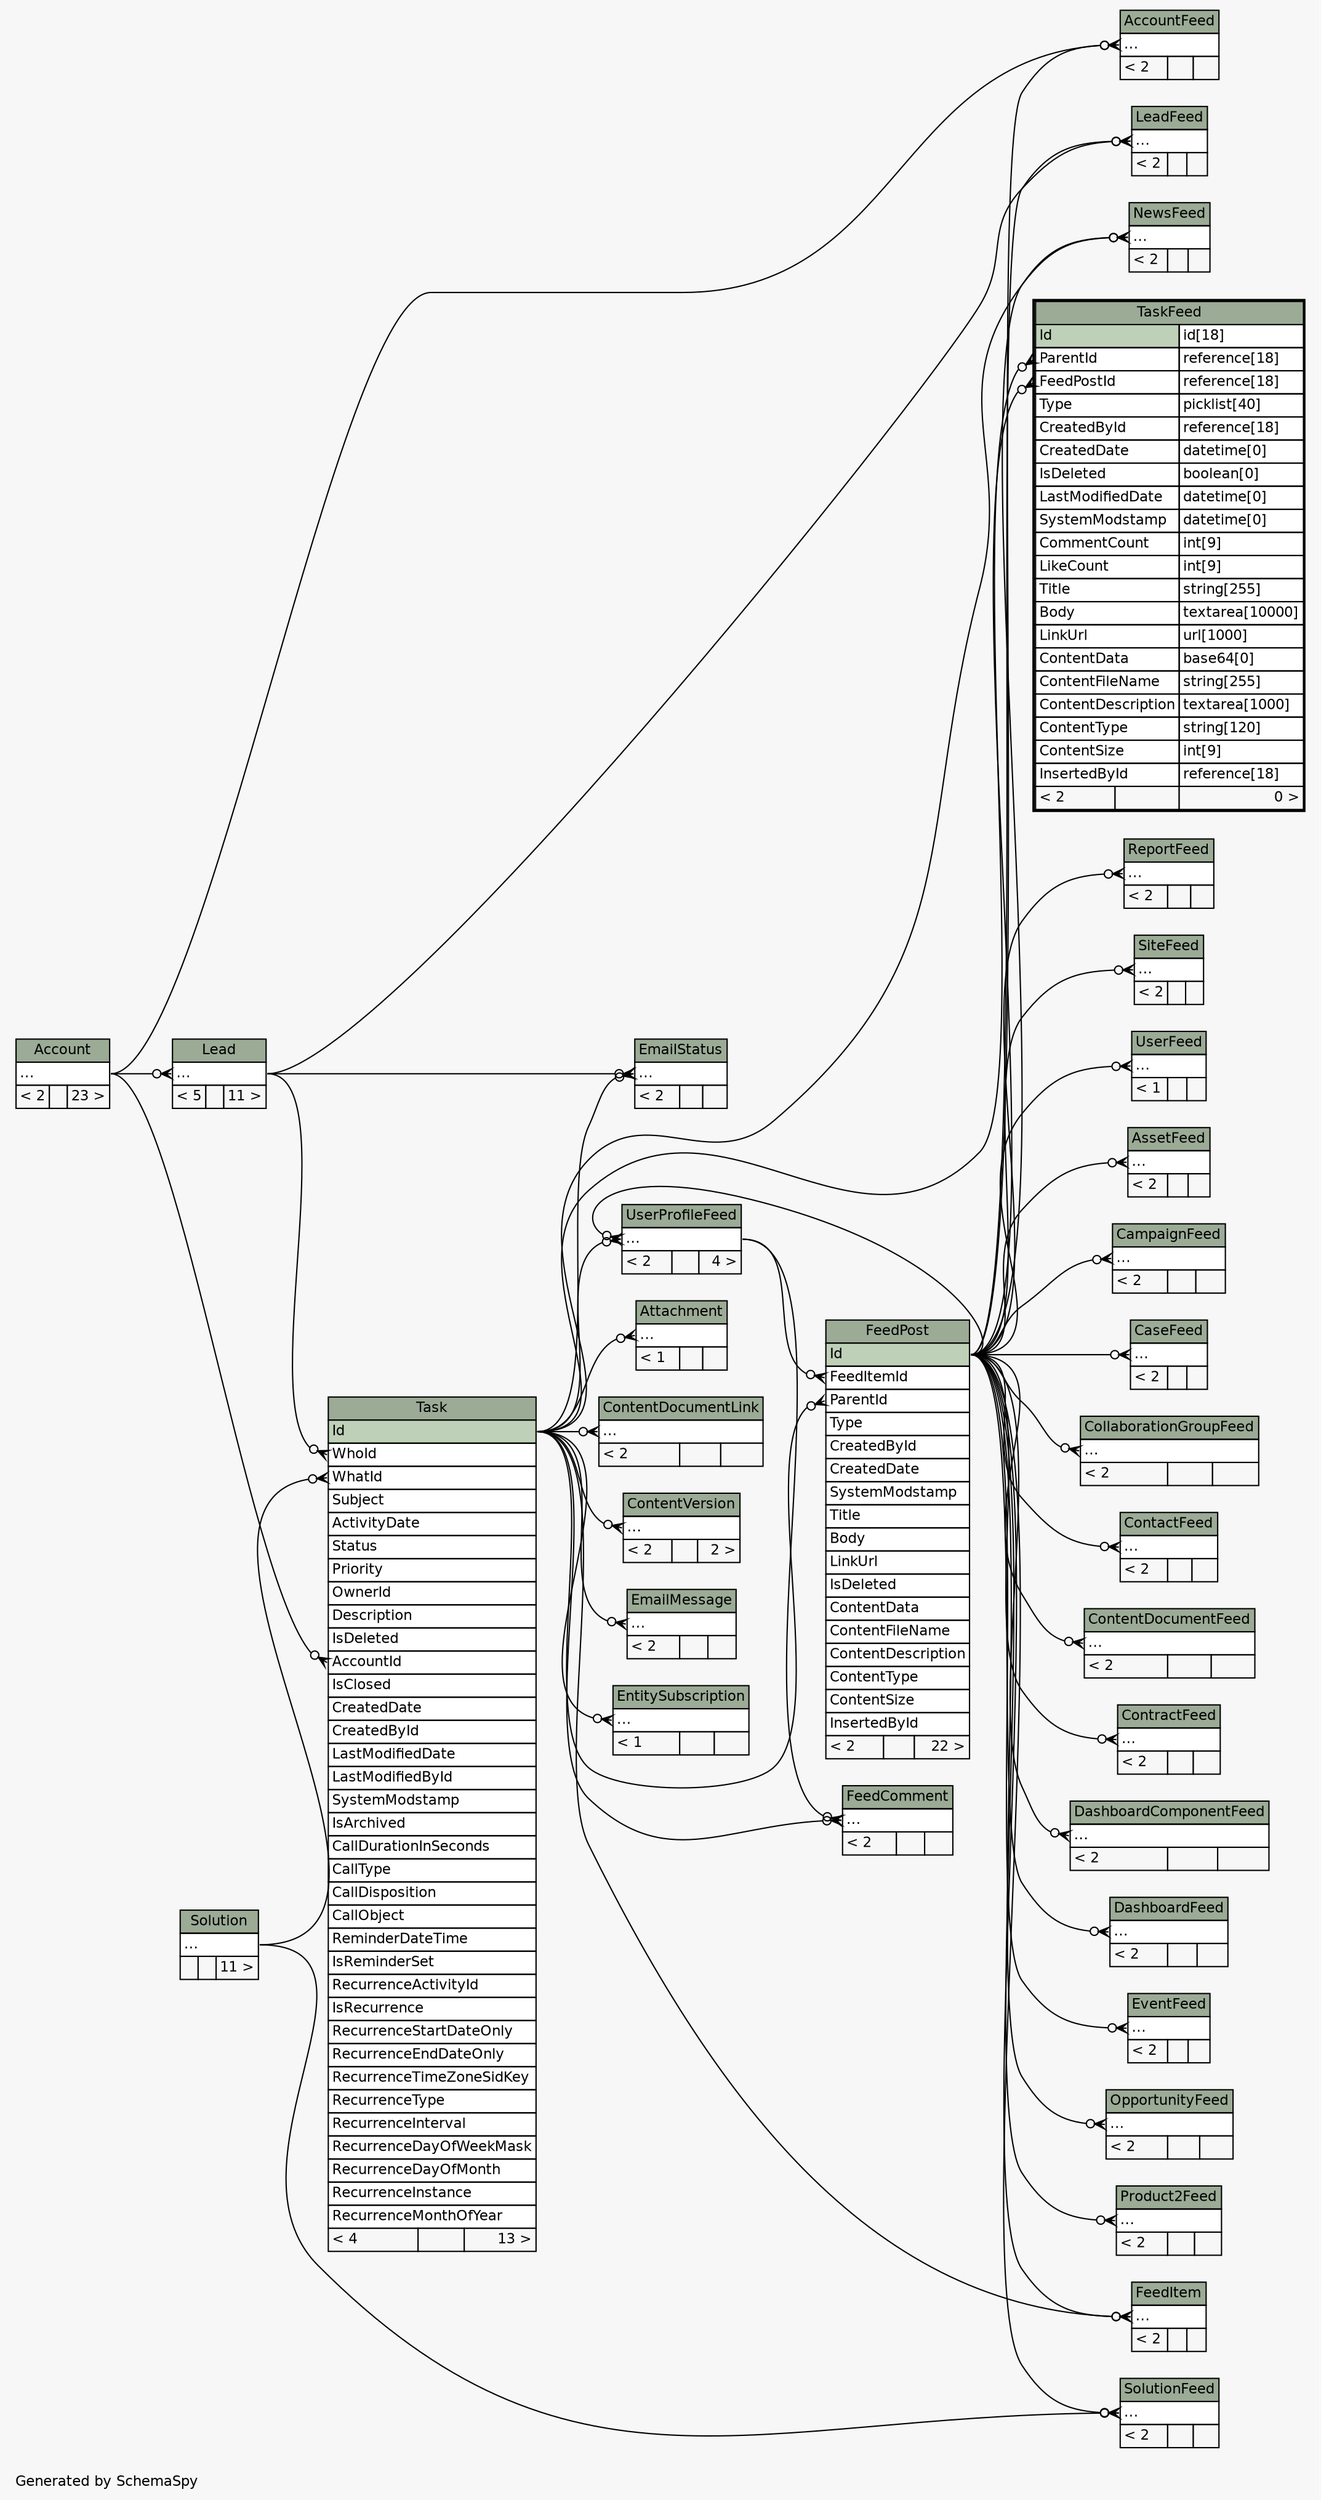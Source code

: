 // dot 2.36.0 on Mac OS X 10.11.6
// SchemaSpy rev 590
digraph "twoDegreesRelationshipsDiagram" {
  graph [
    rankdir="RL"
    bgcolor="#f7f7f7"
    label="\nGenerated by SchemaSpy"
    labeljust="l"
    nodesep="0.18"
    ranksep="0.46"
    fontname="Helvetica"
    fontsize="11"
  ];
  node [
    fontname="Helvetica"
    fontsize="11"
    shape="plaintext"
  ];
  edge [
    arrowsize="0.8"
  ];
  "AccountFeed":"elipses":w -> "FeedPost":"Id":e [arrowhead=none dir=back arrowtail=crowodot];
  "AccountFeed":"elipses":w -> "Account":"elipses":e [arrowhead=none dir=back arrowtail=crowodot];
  "AssetFeed":"elipses":w -> "FeedPost":"Id":e [arrowhead=none dir=back arrowtail=crowodot];
  "Attachment":"elipses":w -> "Task":"Id":e [arrowhead=none dir=back arrowtail=crowodot];
  "CampaignFeed":"elipses":w -> "FeedPost":"Id":e [arrowhead=none dir=back arrowtail=crowodot];
  "CaseFeed":"elipses":w -> "FeedPost":"Id":e [arrowhead=none dir=back arrowtail=crowodot];
  "CollaborationGroupFeed":"elipses":w -> "FeedPost":"Id":e [arrowhead=none dir=back arrowtail=crowodot];
  "ContactFeed":"elipses":w -> "FeedPost":"Id":e [arrowhead=none dir=back arrowtail=crowodot];
  "ContentDocumentFeed":"elipses":w -> "FeedPost":"Id":e [arrowhead=none dir=back arrowtail=crowodot];
  "ContentDocumentLink":"elipses":w -> "Task":"Id":e [arrowhead=none dir=back arrowtail=crowodot];
  "ContentVersion":"elipses":w -> "Task":"Id":e [arrowhead=none dir=back arrowtail=crowodot];
  "ContractFeed":"elipses":w -> "FeedPost":"Id":e [arrowhead=none dir=back arrowtail=crowodot];
  "DashboardComponentFeed":"elipses":w -> "FeedPost":"Id":e [arrowhead=none dir=back arrowtail=crowodot];
  "DashboardFeed":"elipses":w -> "FeedPost":"Id":e [arrowhead=none dir=back arrowtail=crowodot];
  "EmailMessage":"elipses":w -> "Task":"Id":e [arrowhead=none dir=back arrowtail=crowodot];
  "EmailStatus":"elipses":w -> "Task":"Id":e [arrowhead=none dir=back arrowtail=crowodot];
  "EmailStatus":"elipses":w -> "Lead":"elipses":e [arrowhead=none dir=back arrowtail=crowodot];
  "EntitySubscription":"elipses":w -> "Task":"Id":e [arrowhead=none dir=back arrowtail=crowodot];
  "EventFeed":"elipses":w -> "FeedPost":"Id":e [arrowhead=none dir=back arrowtail=crowodot];
  "FeedComment":"elipses":w -> "UserProfileFeed":"elipses":e [arrowhead=none dir=back arrowtail=crowodot];
  "FeedComment":"elipses":w -> "Task":"Id":e [arrowhead=none dir=back arrowtail=crowodot];
  "FeedItem":"elipses":w -> "FeedPost":"Id":e [arrowhead=none dir=back arrowtail=crowodot];
  "FeedItem":"elipses":w -> "Task":"Id":e [arrowhead=none dir=back arrowtail=crowodot];
  "FeedPost":"FeedItemId":w -> "UserProfileFeed":"elipses":e [arrowhead=none dir=back arrowtail=crowodot];
  "FeedPost":"ParentId":w -> "Task":"Id":e [arrowhead=none dir=back arrowtail=crowodot];
  "Lead":"elipses":w -> "Account":"elipses":e [arrowhead=none dir=back arrowtail=crowodot];
  "LeadFeed":"elipses":w -> "FeedPost":"Id":e [arrowhead=none dir=back arrowtail=crowodot];
  "LeadFeed":"elipses":w -> "Lead":"elipses":e [arrowhead=none dir=back arrowtail=crowodot];
  "NewsFeed":"elipses":w -> "FeedPost":"Id":e [arrowhead=none dir=back arrowtail=crowodot];
  "NewsFeed":"elipses":w -> "Task":"Id":e [arrowhead=none dir=back arrowtail=crowodot];
  "OpportunityFeed":"elipses":w -> "FeedPost":"Id":e [arrowhead=none dir=back arrowtail=crowodot];
  "Product2Feed":"elipses":w -> "FeedPost":"Id":e [arrowhead=none dir=back arrowtail=crowodot];
  "ReportFeed":"elipses":w -> "FeedPost":"Id":e [arrowhead=none dir=back arrowtail=crowodot];
  "SiteFeed":"elipses":w -> "FeedPost":"Id":e [arrowhead=none dir=back arrowtail=crowodot];
  "SolutionFeed":"elipses":w -> "FeedPost":"Id":e [arrowhead=none dir=back arrowtail=crowodot];
  "SolutionFeed":"elipses":w -> "Solution":"elipses":e [arrowhead=none dir=back arrowtail=crowodot];
  "Task":"AccountId":w -> "Account":"elipses":e [arrowhead=none dir=back arrowtail=crowodot];
  "Task":"WhatId":w -> "Solution":"elipses":e [arrowhead=none dir=back arrowtail=crowodot];
  "Task":"WhoId":w -> "Lead":"elipses":e [arrowhead=none dir=back arrowtail=crowodot];
  "TaskFeed":"FeedPostId":w -> "FeedPost":"Id":e [arrowhead=none dir=back arrowtail=crowodot];
  "TaskFeed":"ParentId":w -> "Task":"Id":e [arrowhead=none dir=back arrowtail=crowodot];
  "UserFeed":"elipses":w -> "FeedPost":"Id":e [arrowhead=none dir=back arrowtail=crowodot];
  "UserProfileFeed":"elipses":w -> "FeedPost":"Id":e [arrowhead=none dir=back arrowtail=crowodot];
  "UserProfileFeed":"elipses":w -> "Task":"Id":e [arrowhead=none dir=back arrowtail=crowodot];
  "Account" [
    label=<
    <TABLE BORDER="0" CELLBORDER="1" CELLSPACING="0" BGCOLOR="#ffffff">
      <TR><TD COLSPAN="3" BGCOLOR="#9bab96" ALIGN="CENTER">Account</TD></TR>
      <TR><TD PORT="elipses" COLSPAN="3" ALIGN="LEFT">...</TD></TR>
      <TR><TD ALIGN="LEFT" BGCOLOR="#f7f7f7">&lt; 2</TD><TD ALIGN="RIGHT" BGCOLOR="#f7f7f7">  </TD><TD ALIGN="RIGHT" BGCOLOR="#f7f7f7">23 &gt;</TD></TR>
    </TABLE>>
    URL="Account.html"
    tooltip="Account"
  ];
  "AccountFeed" [
    label=<
    <TABLE BORDER="0" CELLBORDER="1" CELLSPACING="0" BGCOLOR="#ffffff">
      <TR><TD COLSPAN="3" BGCOLOR="#9bab96" ALIGN="CENTER">AccountFeed</TD></TR>
      <TR><TD PORT="elipses" COLSPAN="3" ALIGN="LEFT">...</TD></TR>
      <TR><TD ALIGN="LEFT" BGCOLOR="#f7f7f7">&lt; 2</TD><TD ALIGN="RIGHT" BGCOLOR="#f7f7f7">  </TD><TD ALIGN="RIGHT" BGCOLOR="#f7f7f7">  </TD></TR>
    </TABLE>>
    URL="AccountFeed.html"
    tooltip="AccountFeed"
  ];
  "AssetFeed" [
    label=<
    <TABLE BORDER="0" CELLBORDER="1" CELLSPACING="0" BGCOLOR="#ffffff">
      <TR><TD COLSPAN="3" BGCOLOR="#9bab96" ALIGN="CENTER">AssetFeed</TD></TR>
      <TR><TD PORT="elipses" COLSPAN="3" ALIGN="LEFT">...</TD></TR>
      <TR><TD ALIGN="LEFT" BGCOLOR="#f7f7f7">&lt; 2</TD><TD ALIGN="RIGHT" BGCOLOR="#f7f7f7">  </TD><TD ALIGN="RIGHT" BGCOLOR="#f7f7f7">  </TD></TR>
    </TABLE>>
    URL="AssetFeed.html"
    tooltip="AssetFeed"
  ];
  "Attachment" [
    label=<
    <TABLE BORDER="0" CELLBORDER="1" CELLSPACING="0" BGCOLOR="#ffffff">
      <TR><TD COLSPAN="3" BGCOLOR="#9bab96" ALIGN="CENTER">Attachment</TD></TR>
      <TR><TD PORT="elipses" COLSPAN="3" ALIGN="LEFT">...</TD></TR>
      <TR><TD ALIGN="LEFT" BGCOLOR="#f7f7f7">&lt; 1</TD><TD ALIGN="RIGHT" BGCOLOR="#f7f7f7">  </TD><TD ALIGN="RIGHT" BGCOLOR="#f7f7f7">  </TD></TR>
    </TABLE>>
    URL="Attachment.html"
    tooltip="Attachment"
  ];
  "CampaignFeed" [
    label=<
    <TABLE BORDER="0" CELLBORDER="1" CELLSPACING="0" BGCOLOR="#ffffff">
      <TR><TD COLSPAN="3" BGCOLOR="#9bab96" ALIGN="CENTER">CampaignFeed</TD></TR>
      <TR><TD PORT="elipses" COLSPAN="3" ALIGN="LEFT">...</TD></TR>
      <TR><TD ALIGN="LEFT" BGCOLOR="#f7f7f7">&lt; 2</TD><TD ALIGN="RIGHT" BGCOLOR="#f7f7f7">  </TD><TD ALIGN="RIGHT" BGCOLOR="#f7f7f7">  </TD></TR>
    </TABLE>>
    URL="CampaignFeed.html"
    tooltip="CampaignFeed"
  ];
  "CaseFeed" [
    label=<
    <TABLE BORDER="0" CELLBORDER="1" CELLSPACING="0" BGCOLOR="#ffffff">
      <TR><TD COLSPAN="3" BGCOLOR="#9bab96" ALIGN="CENTER">CaseFeed</TD></TR>
      <TR><TD PORT="elipses" COLSPAN="3" ALIGN="LEFT">...</TD></TR>
      <TR><TD ALIGN="LEFT" BGCOLOR="#f7f7f7">&lt; 2</TD><TD ALIGN="RIGHT" BGCOLOR="#f7f7f7">  </TD><TD ALIGN="RIGHT" BGCOLOR="#f7f7f7">  </TD></TR>
    </TABLE>>
    URL="CaseFeed.html"
    tooltip="CaseFeed"
  ];
  "CollaborationGroupFeed" [
    label=<
    <TABLE BORDER="0" CELLBORDER="1" CELLSPACING="0" BGCOLOR="#ffffff">
      <TR><TD COLSPAN="3" BGCOLOR="#9bab96" ALIGN="CENTER">CollaborationGroupFeed</TD></TR>
      <TR><TD PORT="elipses" COLSPAN="3" ALIGN="LEFT">...</TD></TR>
      <TR><TD ALIGN="LEFT" BGCOLOR="#f7f7f7">&lt; 2</TD><TD ALIGN="RIGHT" BGCOLOR="#f7f7f7">  </TD><TD ALIGN="RIGHT" BGCOLOR="#f7f7f7">  </TD></TR>
    </TABLE>>
    URL="CollaborationGroupFeed.html"
    tooltip="CollaborationGroupFeed"
  ];
  "ContactFeed" [
    label=<
    <TABLE BORDER="0" CELLBORDER="1" CELLSPACING="0" BGCOLOR="#ffffff">
      <TR><TD COLSPAN="3" BGCOLOR="#9bab96" ALIGN="CENTER">ContactFeed</TD></TR>
      <TR><TD PORT="elipses" COLSPAN="3" ALIGN="LEFT">...</TD></TR>
      <TR><TD ALIGN="LEFT" BGCOLOR="#f7f7f7">&lt; 2</TD><TD ALIGN="RIGHT" BGCOLOR="#f7f7f7">  </TD><TD ALIGN="RIGHT" BGCOLOR="#f7f7f7">  </TD></TR>
    </TABLE>>
    URL="ContactFeed.html"
    tooltip="ContactFeed"
  ];
  "ContentDocumentFeed" [
    label=<
    <TABLE BORDER="0" CELLBORDER="1" CELLSPACING="0" BGCOLOR="#ffffff">
      <TR><TD COLSPAN="3" BGCOLOR="#9bab96" ALIGN="CENTER">ContentDocumentFeed</TD></TR>
      <TR><TD PORT="elipses" COLSPAN="3" ALIGN="LEFT">...</TD></TR>
      <TR><TD ALIGN="LEFT" BGCOLOR="#f7f7f7">&lt; 2</TD><TD ALIGN="RIGHT" BGCOLOR="#f7f7f7">  </TD><TD ALIGN="RIGHT" BGCOLOR="#f7f7f7">  </TD></TR>
    </TABLE>>
    URL="ContentDocumentFeed.html"
    tooltip="ContentDocumentFeed"
  ];
  "ContentDocumentLink" [
    label=<
    <TABLE BORDER="0" CELLBORDER="1" CELLSPACING="0" BGCOLOR="#ffffff">
      <TR><TD COLSPAN="3" BGCOLOR="#9bab96" ALIGN="CENTER">ContentDocumentLink</TD></TR>
      <TR><TD PORT="elipses" COLSPAN="3" ALIGN="LEFT">...</TD></TR>
      <TR><TD ALIGN="LEFT" BGCOLOR="#f7f7f7">&lt; 2</TD><TD ALIGN="RIGHT" BGCOLOR="#f7f7f7">  </TD><TD ALIGN="RIGHT" BGCOLOR="#f7f7f7">  </TD></TR>
    </TABLE>>
    URL="ContentDocumentLink.html"
    tooltip="ContentDocumentLink"
  ];
  "ContentVersion" [
    label=<
    <TABLE BORDER="0" CELLBORDER="1" CELLSPACING="0" BGCOLOR="#ffffff">
      <TR><TD COLSPAN="3" BGCOLOR="#9bab96" ALIGN="CENTER">ContentVersion</TD></TR>
      <TR><TD PORT="elipses" COLSPAN="3" ALIGN="LEFT">...</TD></TR>
      <TR><TD ALIGN="LEFT" BGCOLOR="#f7f7f7">&lt; 2</TD><TD ALIGN="RIGHT" BGCOLOR="#f7f7f7">  </TD><TD ALIGN="RIGHT" BGCOLOR="#f7f7f7">2 &gt;</TD></TR>
    </TABLE>>
    URL="ContentVersion.html"
    tooltip="ContentVersion"
  ];
  "ContractFeed" [
    label=<
    <TABLE BORDER="0" CELLBORDER="1" CELLSPACING="0" BGCOLOR="#ffffff">
      <TR><TD COLSPAN="3" BGCOLOR="#9bab96" ALIGN="CENTER">ContractFeed</TD></TR>
      <TR><TD PORT="elipses" COLSPAN="3" ALIGN="LEFT">...</TD></TR>
      <TR><TD ALIGN="LEFT" BGCOLOR="#f7f7f7">&lt; 2</TD><TD ALIGN="RIGHT" BGCOLOR="#f7f7f7">  </TD><TD ALIGN="RIGHT" BGCOLOR="#f7f7f7">  </TD></TR>
    </TABLE>>
    URL="ContractFeed.html"
    tooltip="ContractFeed"
  ];
  "DashboardComponentFeed" [
    label=<
    <TABLE BORDER="0" CELLBORDER="1" CELLSPACING="0" BGCOLOR="#ffffff">
      <TR><TD COLSPAN="3" BGCOLOR="#9bab96" ALIGN="CENTER">DashboardComponentFeed</TD></TR>
      <TR><TD PORT="elipses" COLSPAN="3" ALIGN="LEFT">...</TD></TR>
      <TR><TD ALIGN="LEFT" BGCOLOR="#f7f7f7">&lt; 2</TD><TD ALIGN="RIGHT" BGCOLOR="#f7f7f7">  </TD><TD ALIGN="RIGHT" BGCOLOR="#f7f7f7">  </TD></TR>
    </TABLE>>
    URL="DashboardComponentFeed.html"
    tooltip="DashboardComponentFeed"
  ];
  "DashboardFeed" [
    label=<
    <TABLE BORDER="0" CELLBORDER="1" CELLSPACING="0" BGCOLOR="#ffffff">
      <TR><TD COLSPAN="3" BGCOLOR="#9bab96" ALIGN="CENTER">DashboardFeed</TD></TR>
      <TR><TD PORT="elipses" COLSPAN="3" ALIGN="LEFT">...</TD></TR>
      <TR><TD ALIGN="LEFT" BGCOLOR="#f7f7f7">&lt; 2</TD><TD ALIGN="RIGHT" BGCOLOR="#f7f7f7">  </TD><TD ALIGN="RIGHT" BGCOLOR="#f7f7f7">  </TD></TR>
    </TABLE>>
    URL="DashboardFeed.html"
    tooltip="DashboardFeed"
  ];
  "EmailMessage" [
    label=<
    <TABLE BORDER="0" CELLBORDER="1" CELLSPACING="0" BGCOLOR="#ffffff">
      <TR><TD COLSPAN="3" BGCOLOR="#9bab96" ALIGN="CENTER">EmailMessage</TD></TR>
      <TR><TD PORT="elipses" COLSPAN="3" ALIGN="LEFT">...</TD></TR>
      <TR><TD ALIGN="LEFT" BGCOLOR="#f7f7f7">&lt; 2</TD><TD ALIGN="RIGHT" BGCOLOR="#f7f7f7">  </TD><TD ALIGN="RIGHT" BGCOLOR="#f7f7f7">  </TD></TR>
    </TABLE>>
    URL="EmailMessage.html"
    tooltip="EmailMessage"
  ];
  "EmailStatus" [
    label=<
    <TABLE BORDER="0" CELLBORDER="1" CELLSPACING="0" BGCOLOR="#ffffff">
      <TR><TD COLSPAN="3" BGCOLOR="#9bab96" ALIGN="CENTER">EmailStatus</TD></TR>
      <TR><TD PORT="elipses" COLSPAN="3" ALIGN="LEFT">...</TD></TR>
      <TR><TD ALIGN="LEFT" BGCOLOR="#f7f7f7">&lt; 2</TD><TD ALIGN="RIGHT" BGCOLOR="#f7f7f7">  </TD><TD ALIGN="RIGHT" BGCOLOR="#f7f7f7">  </TD></TR>
    </TABLE>>
    URL="EmailStatus.html"
    tooltip="EmailStatus"
  ];
  "EntitySubscription" [
    label=<
    <TABLE BORDER="0" CELLBORDER="1" CELLSPACING="0" BGCOLOR="#ffffff">
      <TR><TD COLSPAN="3" BGCOLOR="#9bab96" ALIGN="CENTER">EntitySubscription</TD></TR>
      <TR><TD PORT="elipses" COLSPAN="3" ALIGN="LEFT">...</TD></TR>
      <TR><TD ALIGN="LEFT" BGCOLOR="#f7f7f7">&lt; 1</TD><TD ALIGN="RIGHT" BGCOLOR="#f7f7f7">  </TD><TD ALIGN="RIGHT" BGCOLOR="#f7f7f7">  </TD></TR>
    </TABLE>>
    URL="EntitySubscription.html"
    tooltip="EntitySubscription"
  ];
  "EventFeed" [
    label=<
    <TABLE BORDER="0" CELLBORDER="1" CELLSPACING="0" BGCOLOR="#ffffff">
      <TR><TD COLSPAN="3" BGCOLOR="#9bab96" ALIGN="CENTER">EventFeed</TD></TR>
      <TR><TD PORT="elipses" COLSPAN="3" ALIGN="LEFT">...</TD></TR>
      <TR><TD ALIGN="LEFT" BGCOLOR="#f7f7f7">&lt; 2</TD><TD ALIGN="RIGHT" BGCOLOR="#f7f7f7">  </TD><TD ALIGN="RIGHT" BGCOLOR="#f7f7f7">  </TD></TR>
    </TABLE>>
    URL="EventFeed.html"
    tooltip="EventFeed"
  ];
  "FeedComment" [
    label=<
    <TABLE BORDER="0" CELLBORDER="1" CELLSPACING="0" BGCOLOR="#ffffff">
      <TR><TD COLSPAN="3" BGCOLOR="#9bab96" ALIGN="CENTER">FeedComment</TD></TR>
      <TR><TD PORT="elipses" COLSPAN="3" ALIGN="LEFT">...</TD></TR>
      <TR><TD ALIGN="LEFT" BGCOLOR="#f7f7f7">&lt; 2</TD><TD ALIGN="RIGHT" BGCOLOR="#f7f7f7">  </TD><TD ALIGN="RIGHT" BGCOLOR="#f7f7f7">  </TD></TR>
    </TABLE>>
    URL="FeedComment.html"
    tooltip="FeedComment"
  ];
  "FeedItem" [
    label=<
    <TABLE BORDER="0" CELLBORDER="1" CELLSPACING="0" BGCOLOR="#ffffff">
      <TR><TD COLSPAN="3" BGCOLOR="#9bab96" ALIGN="CENTER">FeedItem</TD></TR>
      <TR><TD PORT="elipses" COLSPAN="3" ALIGN="LEFT">...</TD></TR>
      <TR><TD ALIGN="LEFT" BGCOLOR="#f7f7f7">&lt; 2</TD><TD ALIGN="RIGHT" BGCOLOR="#f7f7f7">  </TD><TD ALIGN="RIGHT" BGCOLOR="#f7f7f7">  </TD></TR>
    </TABLE>>
    URL="FeedItem.html"
    tooltip="FeedItem"
  ];
  "FeedPost" [
    label=<
    <TABLE BORDER="0" CELLBORDER="1" CELLSPACING="0" BGCOLOR="#ffffff">
      <TR><TD COLSPAN="3" BGCOLOR="#9bab96" ALIGN="CENTER">FeedPost</TD></TR>
      <TR><TD PORT="Id" COLSPAN="3" BGCOLOR="#bed1b8" ALIGN="LEFT">Id</TD></TR>
      <TR><TD PORT="FeedItemId" COLSPAN="3" ALIGN="LEFT">FeedItemId</TD></TR>
      <TR><TD PORT="ParentId" COLSPAN="3" ALIGN="LEFT">ParentId</TD></TR>
      <TR><TD PORT="Type" COLSPAN="3" ALIGN="LEFT">Type</TD></TR>
      <TR><TD PORT="CreatedById" COLSPAN="3" ALIGN="LEFT">CreatedById</TD></TR>
      <TR><TD PORT="CreatedDate" COLSPAN="3" ALIGN="LEFT">CreatedDate</TD></TR>
      <TR><TD PORT="SystemModstamp" COLSPAN="3" ALIGN="LEFT">SystemModstamp</TD></TR>
      <TR><TD PORT="Title" COLSPAN="3" ALIGN="LEFT">Title</TD></TR>
      <TR><TD PORT="Body" COLSPAN="3" ALIGN="LEFT">Body</TD></TR>
      <TR><TD PORT="LinkUrl" COLSPAN="3" ALIGN="LEFT">LinkUrl</TD></TR>
      <TR><TD PORT="IsDeleted" COLSPAN="3" ALIGN="LEFT">IsDeleted</TD></TR>
      <TR><TD PORT="ContentData" COLSPAN="3" ALIGN="LEFT">ContentData</TD></TR>
      <TR><TD PORT="ContentFileName" COLSPAN="3" ALIGN="LEFT">ContentFileName</TD></TR>
      <TR><TD PORT="ContentDescription" COLSPAN="3" ALIGN="LEFT">ContentDescription</TD></TR>
      <TR><TD PORT="ContentType" COLSPAN="3" ALIGN="LEFT">ContentType</TD></TR>
      <TR><TD PORT="ContentSize" COLSPAN="3" ALIGN="LEFT">ContentSize</TD></TR>
      <TR><TD PORT="InsertedById" COLSPAN="3" ALIGN="LEFT">InsertedById</TD></TR>
      <TR><TD ALIGN="LEFT" BGCOLOR="#f7f7f7">&lt; 2</TD><TD ALIGN="RIGHT" BGCOLOR="#f7f7f7">  </TD><TD ALIGN="RIGHT" BGCOLOR="#f7f7f7">22 &gt;</TD></TR>
    </TABLE>>
    URL="FeedPost.html"
    tooltip="FeedPost"
  ];
  "Lead" [
    label=<
    <TABLE BORDER="0" CELLBORDER="1" CELLSPACING="0" BGCOLOR="#ffffff">
      <TR><TD COLSPAN="3" BGCOLOR="#9bab96" ALIGN="CENTER">Lead</TD></TR>
      <TR><TD PORT="elipses" COLSPAN="3" ALIGN="LEFT">...</TD></TR>
      <TR><TD ALIGN="LEFT" BGCOLOR="#f7f7f7">&lt; 5</TD><TD ALIGN="RIGHT" BGCOLOR="#f7f7f7">  </TD><TD ALIGN="RIGHT" BGCOLOR="#f7f7f7">11 &gt;</TD></TR>
    </TABLE>>
    URL="Lead.html"
    tooltip="Lead"
  ];
  "LeadFeed" [
    label=<
    <TABLE BORDER="0" CELLBORDER="1" CELLSPACING="0" BGCOLOR="#ffffff">
      <TR><TD COLSPAN="3" BGCOLOR="#9bab96" ALIGN="CENTER">LeadFeed</TD></TR>
      <TR><TD PORT="elipses" COLSPAN="3" ALIGN="LEFT">...</TD></TR>
      <TR><TD ALIGN="LEFT" BGCOLOR="#f7f7f7">&lt; 2</TD><TD ALIGN="RIGHT" BGCOLOR="#f7f7f7">  </TD><TD ALIGN="RIGHT" BGCOLOR="#f7f7f7">  </TD></TR>
    </TABLE>>
    URL="LeadFeed.html"
    tooltip="LeadFeed"
  ];
  "NewsFeed" [
    label=<
    <TABLE BORDER="0" CELLBORDER="1" CELLSPACING="0" BGCOLOR="#ffffff">
      <TR><TD COLSPAN="3" BGCOLOR="#9bab96" ALIGN="CENTER">NewsFeed</TD></TR>
      <TR><TD PORT="elipses" COLSPAN="3" ALIGN="LEFT">...</TD></TR>
      <TR><TD ALIGN="LEFT" BGCOLOR="#f7f7f7">&lt; 2</TD><TD ALIGN="RIGHT" BGCOLOR="#f7f7f7">  </TD><TD ALIGN="RIGHT" BGCOLOR="#f7f7f7">  </TD></TR>
    </TABLE>>
    URL="NewsFeed.html"
    tooltip="NewsFeed"
  ];
  "OpportunityFeed" [
    label=<
    <TABLE BORDER="0" CELLBORDER="1" CELLSPACING="0" BGCOLOR="#ffffff">
      <TR><TD COLSPAN="3" BGCOLOR="#9bab96" ALIGN="CENTER">OpportunityFeed</TD></TR>
      <TR><TD PORT="elipses" COLSPAN="3" ALIGN="LEFT">...</TD></TR>
      <TR><TD ALIGN="LEFT" BGCOLOR="#f7f7f7">&lt; 2</TD><TD ALIGN="RIGHT" BGCOLOR="#f7f7f7">  </TD><TD ALIGN="RIGHT" BGCOLOR="#f7f7f7">  </TD></TR>
    </TABLE>>
    URL="OpportunityFeed.html"
    tooltip="OpportunityFeed"
  ];
  "Product2Feed" [
    label=<
    <TABLE BORDER="0" CELLBORDER="1" CELLSPACING="0" BGCOLOR="#ffffff">
      <TR><TD COLSPAN="3" BGCOLOR="#9bab96" ALIGN="CENTER">Product2Feed</TD></TR>
      <TR><TD PORT="elipses" COLSPAN="3" ALIGN="LEFT">...</TD></TR>
      <TR><TD ALIGN="LEFT" BGCOLOR="#f7f7f7">&lt; 2</TD><TD ALIGN="RIGHT" BGCOLOR="#f7f7f7">  </TD><TD ALIGN="RIGHT" BGCOLOR="#f7f7f7">  </TD></TR>
    </TABLE>>
    URL="Product2Feed.html"
    tooltip="Product2Feed"
  ];
  "ReportFeed" [
    label=<
    <TABLE BORDER="0" CELLBORDER="1" CELLSPACING="0" BGCOLOR="#ffffff">
      <TR><TD COLSPAN="3" BGCOLOR="#9bab96" ALIGN="CENTER">ReportFeed</TD></TR>
      <TR><TD PORT="elipses" COLSPAN="3" ALIGN="LEFT">...</TD></TR>
      <TR><TD ALIGN="LEFT" BGCOLOR="#f7f7f7">&lt; 2</TD><TD ALIGN="RIGHT" BGCOLOR="#f7f7f7">  </TD><TD ALIGN="RIGHT" BGCOLOR="#f7f7f7">  </TD></TR>
    </TABLE>>
    URL="ReportFeed.html"
    tooltip="ReportFeed"
  ];
  "SiteFeed" [
    label=<
    <TABLE BORDER="0" CELLBORDER="1" CELLSPACING="0" BGCOLOR="#ffffff">
      <TR><TD COLSPAN="3" BGCOLOR="#9bab96" ALIGN="CENTER">SiteFeed</TD></TR>
      <TR><TD PORT="elipses" COLSPAN="3" ALIGN="LEFT">...</TD></TR>
      <TR><TD ALIGN="LEFT" BGCOLOR="#f7f7f7">&lt; 2</TD><TD ALIGN="RIGHT" BGCOLOR="#f7f7f7">  </TD><TD ALIGN="RIGHT" BGCOLOR="#f7f7f7">  </TD></TR>
    </TABLE>>
    URL="SiteFeed.html"
    tooltip="SiteFeed"
  ];
  "Solution" [
    label=<
    <TABLE BORDER="0" CELLBORDER="1" CELLSPACING="0" BGCOLOR="#ffffff">
      <TR><TD COLSPAN="3" BGCOLOR="#9bab96" ALIGN="CENTER">Solution</TD></TR>
      <TR><TD PORT="elipses" COLSPAN="3" ALIGN="LEFT">...</TD></TR>
      <TR><TD ALIGN="LEFT" BGCOLOR="#f7f7f7">  </TD><TD ALIGN="RIGHT" BGCOLOR="#f7f7f7">  </TD><TD ALIGN="RIGHT" BGCOLOR="#f7f7f7">11 &gt;</TD></TR>
    </TABLE>>
    URL="Solution.html"
    tooltip="Solution"
  ];
  "SolutionFeed" [
    label=<
    <TABLE BORDER="0" CELLBORDER="1" CELLSPACING="0" BGCOLOR="#ffffff">
      <TR><TD COLSPAN="3" BGCOLOR="#9bab96" ALIGN="CENTER">SolutionFeed</TD></TR>
      <TR><TD PORT="elipses" COLSPAN="3" ALIGN="LEFT">...</TD></TR>
      <TR><TD ALIGN="LEFT" BGCOLOR="#f7f7f7">&lt; 2</TD><TD ALIGN="RIGHT" BGCOLOR="#f7f7f7">  </TD><TD ALIGN="RIGHT" BGCOLOR="#f7f7f7">  </TD></TR>
    </TABLE>>
    URL="SolutionFeed.html"
    tooltip="SolutionFeed"
  ];
  "Task" [
    label=<
    <TABLE BORDER="0" CELLBORDER="1" CELLSPACING="0" BGCOLOR="#ffffff">
      <TR><TD COLSPAN="3" BGCOLOR="#9bab96" ALIGN="CENTER">Task</TD></TR>
      <TR><TD PORT="Id" COLSPAN="3" BGCOLOR="#bed1b8" ALIGN="LEFT">Id</TD></TR>
      <TR><TD PORT="WhoId" COLSPAN="3" ALIGN="LEFT">WhoId</TD></TR>
      <TR><TD PORT="WhatId" COLSPAN="3" ALIGN="LEFT">WhatId</TD></TR>
      <TR><TD PORT="Subject" COLSPAN="3" ALIGN="LEFT">Subject</TD></TR>
      <TR><TD PORT="ActivityDate" COLSPAN="3" ALIGN="LEFT">ActivityDate</TD></TR>
      <TR><TD PORT="Status" COLSPAN="3" ALIGN="LEFT">Status</TD></TR>
      <TR><TD PORT="Priority" COLSPAN="3" ALIGN="LEFT">Priority</TD></TR>
      <TR><TD PORT="OwnerId" COLSPAN="3" ALIGN="LEFT">OwnerId</TD></TR>
      <TR><TD PORT="Description" COLSPAN="3" ALIGN="LEFT">Description</TD></TR>
      <TR><TD PORT="IsDeleted" COLSPAN="3" ALIGN="LEFT">IsDeleted</TD></TR>
      <TR><TD PORT="AccountId" COLSPAN="3" ALIGN="LEFT">AccountId</TD></TR>
      <TR><TD PORT="IsClosed" COLSPAN="3" ALIGN="LEFT">IsClosed</TD></TR>
      <TR><TD PORT="CreatedDate" COLSPAN="3" ALIGN="LEFT">CreatedDate</TD></TR>
      <TR><TD PORT="CreatedById" COLSPAN="3" ALIGN="LEFT">CreatedById</TD></TR>
      <TR><TD PORT="LastModifiedDate" COLSPAN="3" ALIGN="LEFT">LastModifiedDate</TD></TR>
      <TR><TD PORT="LastModifiedById" COLSPAN="3" ALIGN="LEFT">LastModifiedById</TD></TR>
      <TR><TD PORT="SystemModstamp" COLSPAN="3" ALIGN="LEFT">SystemModstamp</TD></TR>
      <TR><TD PORT="IsArchived" COLSPAN="3" ALIGN="LEFT">IsArchived</TD></TR>
      <TR><TD PORT="CallDurationInSeconds" COLSPAN="3" ALIGN="LEFT">CallDurationInSeconds</TD></TR>
      <TR><TD PORT="CallType" COLSPAN="3" ALIGN="LEFT">CallType</TD></TR>
      <TR><TD PORT="CallDisposition" COLSPAN="3" ALIGN="LEFT">CallDisposition</TD></TR>
      <TR><TD PORT="CallObject" COLSPAN="3" ALIGN="LEFT">CallObject</TD></TR>
      <TR><TD PORT="ReminderDateTime" COLSPAN="3" ALIGN="LEFT">ReminderDateTime</TD></TR>
      <TR><TD PORT="IsReminderSet" COLSPAN="3" ALIGN="LEFT">IsReminderSet</TD></TR>
      <TR><TD PORT="RecurrenceActivityId" COLSPAN="3" ALIGN="LEFT">RecurrenceActivityId</TD></TR>
      <TR><TD PORT="IsRecurrence" COLSPAN="3" ALIGN="LEFT">IsRecurrence</TD></TR>
      <TR><TD PORT="RecurrenceStartDateOnly" COLSPAN="3" ALIGN="LEFT">RecurrenceStartDateOnly</TD></TR>
      <TR><TD PORT="RecurrenceEndDateOnly" COLSPAN="3" ALIGN="LEFT">RecurrenceEndDateOnly</TD></TR>
      <TR><TD PORT="RecurrenceTimeZoneSidKey" COLSPAN="3" ALIGN="LEFT">RecurrenceTimeZoneSidKey</TD></TR>
      <TR><TD PORT="RecurrenceType" COLSPAN="3" ALIGN="LEFT">RecurrenceType</TD></TR>
      <TR><TD PORT="RecurrenceInterval" COLSPAN="3" ALIGN="LEFT">RecurrenceInterval</TD></TR>
      <TR><TD PORT="RecurrenceDayOfWeekMask" COLSPAN="3" ALIGN="LEFT">RecurrenceDayOfWeekMask</TD></TR>
      <TR><TD PORT="RecurrenceDayOfMonth" COLSPAN="3" ALIGN="LEFT">RecurrenceDayOfMonth</TD></TR>
      <TR><TD PORT="RecurrenceInstance" COLSPAN="3" ALIGN="LEFT">RecurrenceInstance</TD></TR>
      <TR><TD PORT="RecurrenceMonthOfYear" COLSPAN="3" ALIGN="LEFT">RecurrenceMonthOfYear</TD></TR>
      <TR><TD ALIGN="LEFT" BGCOLOR="#f7f7f7">&lt; 4</TD><TD ALIGN="RIGHT" BGCOLOR="#f7f7f7">  </TD><TD ALIGN="RIGHT" BGCOLOR="#f7f7f7">13 &gt;</TD></TR>
    </TABLE>>
    URL="Task.html"
    tooltip="Task"
  ];
  "TaskFeed" [
    label=<
    <TABLE BORDER="2" CELLBORDER="1" CELLSPACING="0" BGCOLOR="#ffffff">
      <TR><TD COLSPAN="3" BGCOLOR="#9bab96" ALIGN="CENTER">TaskFeed</TD></TR>
      <TR><TD PORT="Id" COLSPAN="2" BGCOLOR="#bed1b8" ALIGN="LEFT">Id</TD><TD PORT="Id.type" ALIGN="LEFT">id[18]</TD></TR>
      <TR><TD PORT="ParentId" COLSPAN="2" ALIGN="LEFT">ParentId</TD><TD PORT="ParentId.type" ALIGN="LEFT">reference[18]</TD></TR>
      <TR><TD PORT="FeedPostId" COLSPAN="2" ALIGN="LEFT">FeedPostId</TD><TD PORT="FeedPostId.type" ALIGN="LEFT">reference[18]</TD></TR>
      <TR><TD PORT="Type" COLSPAN="2" ALIGN="LEFT">Type</TD><TD PORT="Type.type" ALIGN="LEFT">picklist[40]</TD></TR>
      <TR><TD PORT="CreatedById" COLSPAN="2" ALIGN="LEFT">CreatedById</TD><TD PORT="CreatedById.type" ALIGN="LEFT">reference[18]</TD></TR>
      <TR><TD PORT="CreatedDate" COLSPAN="2" ALIGN="LEFT">CreatedDate</TD><TD PORT="CreatedDate.type" ALIGN="LEFT">datetime[0]</TD></TR>
      <TR><TD PORT="IsDeleted" COLSPAN="2" ALIGN="LEFT">IsDeleted</TD><TD PORT="IsDeleted.type" ALIGN="LEFT">boolean[0]</TD></TR>
      <TR><TD PORT="LastModifiedDate" COLSPAN="2" ALIGN="LEFT">LastModifiedDate</TD><TD PORT="LastModifiedDate.type" ALIGN="LEFT">datetime[0]</TD></TR>
      <TR><TD PORT="SystemModstamp" COLSPAN="2" ALIGN="LEFT">SystemModstamp</TD><TD PORT="SystemModstamp.type" ALIGN="LEFT">datetime[0]</TD></TR>
      <TR><TD PORT="CommentCount" COLSPAN="2" ALIGN="LEFT">CommentCount</TD><TD PORT="CommentCount.type" ALIGN="LEFT">int[9]</TD></TR>
      <TR><TD PORT="LikeCount" COLSPAN="2" ALIGN="LEFT">LikeCount</TD><TD PORT="LikeCount.type" ALIGN="LEFT">int[9]</TD></TR>
      <TR><TD PORT="Title" COLSPAN="2" ALIGN="LEFT">Title</TD><TD PORT="Title.type" ALIGN="LEFT">string[255]</TD></TR>
      <TR><TD PORT="Body" COLSPAN="2" ALIGN="LEFT">Body</TD><TD PORT="Body.type" ALIGN="LEFT">textarea[10000]</TD></TR>
      <TR><TD PORT="LinkUrl" COLSPAN="2" ALIGN="LEFT">LinkUrl</TD><TD PORT="LinkUrl.type" ALIGN="LEFT">url[1000]</TD></TR>
      <TR><TD PORT="ContentData" COLSPAN="2" ALIGN="LEFT">ContentData</TD><TD PORT="ContentData.type" ALIGN="LEFT">base64[0]</TD></TR>
      <TR><TD PORT="ContentFileName" COLSPAN="2" ALIGN="LEFT">ContentFileName</TD><TD PORT="ContentFileName.type" ALIGN="LEFT">string[255]</TD></TR>
      <TR><TD PORT="ContentDescription" COLSPAN="2" ALIGN="LEFT">ContentDescription</TD><TD PORT="ContentDescription.type" ALIGN="LEFT">textarea[1000]</TD></TR>
      <TR><TD PORT="ContentType" COLSPAN="2" ALIGN="LEFT">ContentType</TD><TD PORT="ContentType.type" ALIGN="LEFT">string[120]</TD></TR>
      <TR><TD PORT="ContentSize" COLSPAN="2" ALIGN="LEFT">ContentSize</TD><TD PORT="ContentSize.type" ALIGN="LEFT">int[9]</TD></TR>
      <TR><TD PORT="InsertedById" COLSPAN="2" ALIGN="LEFT">InsertedById</TD><TD PORT="InsertedById.type" ALIGN="LEFT">reference[18]</TD></TR>
      <TR><TD ALIGN="LEFT" BGCOLOR="#f7f7f7">&lt; 2</TD><TD ALIGN="RIGHT" BGCOLOR="#f7f7f7">  </TD><TD ALIGN="RIGHT" BGCOLOR="#f7f7f7">0 &gt;</TD></TR>
    </TABLE>>
    URL="TaskFeed.html"
    tooltip="TaskFeed"
  ];
  "UserFeed" [
    label=<
    <TABLE BORDER="0" CELLBORDER="1" CELLSPACING="0" BGCOLOR="#ffffff">
      <TR><TD COLSPAN="3" BGCOLOR="#9bab96" ALIGN="CENTER">UserFeed</TD></TR>
      <TR><TD PORT="elipses" COLSPAN="3" ALIGN="LEFT">...</TD></TR>
      <TR><TD ALIGN="LEFT" BGCOLOR="#f7f7f7">&lt; 1</TD><TD ALIGN="RIGHT" BGCOLOR="#f7f7f7">  </TD><TD ALIGN="RIGHT" BGCOLOR="#f7f7f7">  </TD></TR>
    </TABLE>>
    URL="UserFeed.html"
    tooltip="UserFeed"
  ];
  "UserProfileFeed" [
    label=<
    <TABLE BORDER="0" CELLBORDER="1" CELLSPACING="0" BGCOLOR="#ffffff">
      <TR><TD COLSPAN="3" BGCOLOR="#9bab96" ALIGN="CENTER">UserProfileFeed</TD></TR>
      <TR><TD PORT="elipses" COLSPAN="3" ALIGN="LEFT">...</TD></TR>
      <TR><TD ALIGN="LEFT" BGCOLOR="#f7f7f7">&lt; 2</TD><TD ALIGN="RIGHT" BGCOLOR="#f7f7f7">  </TD><TD ALIGN="RIGHT" BGCOLOR="#f7f7f7">4 &gt;</TD></TR>
    </TABLE>>
    URL="UserProfileFeed.html"
    tooltip="UserProfileFeed"
  ];
}
